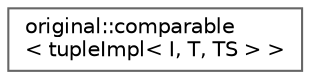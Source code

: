 digraph "Graphical Class Hierarchy"
{
 // LATEX_PDF_SIZE
  bgcolor="transparent";
  edge [fontname=Helvetica,fontsize=10,labelfontname=Helvetica,labelfontsize=10];
  node [fontname=Helvetica,fontsize=10,shape=box,height=0.2,width=0.4];
  rankdir="LR";
  Node0 [id="Node000000",label="original::comparable\l\< tupleImpl\< I, T, TS \> \>",height=0.2,width=0.4,color="grey40", fillcolor="white", style="filled",URL="$classoriginal_1_1comparable.html",tooltip=" "];
}
